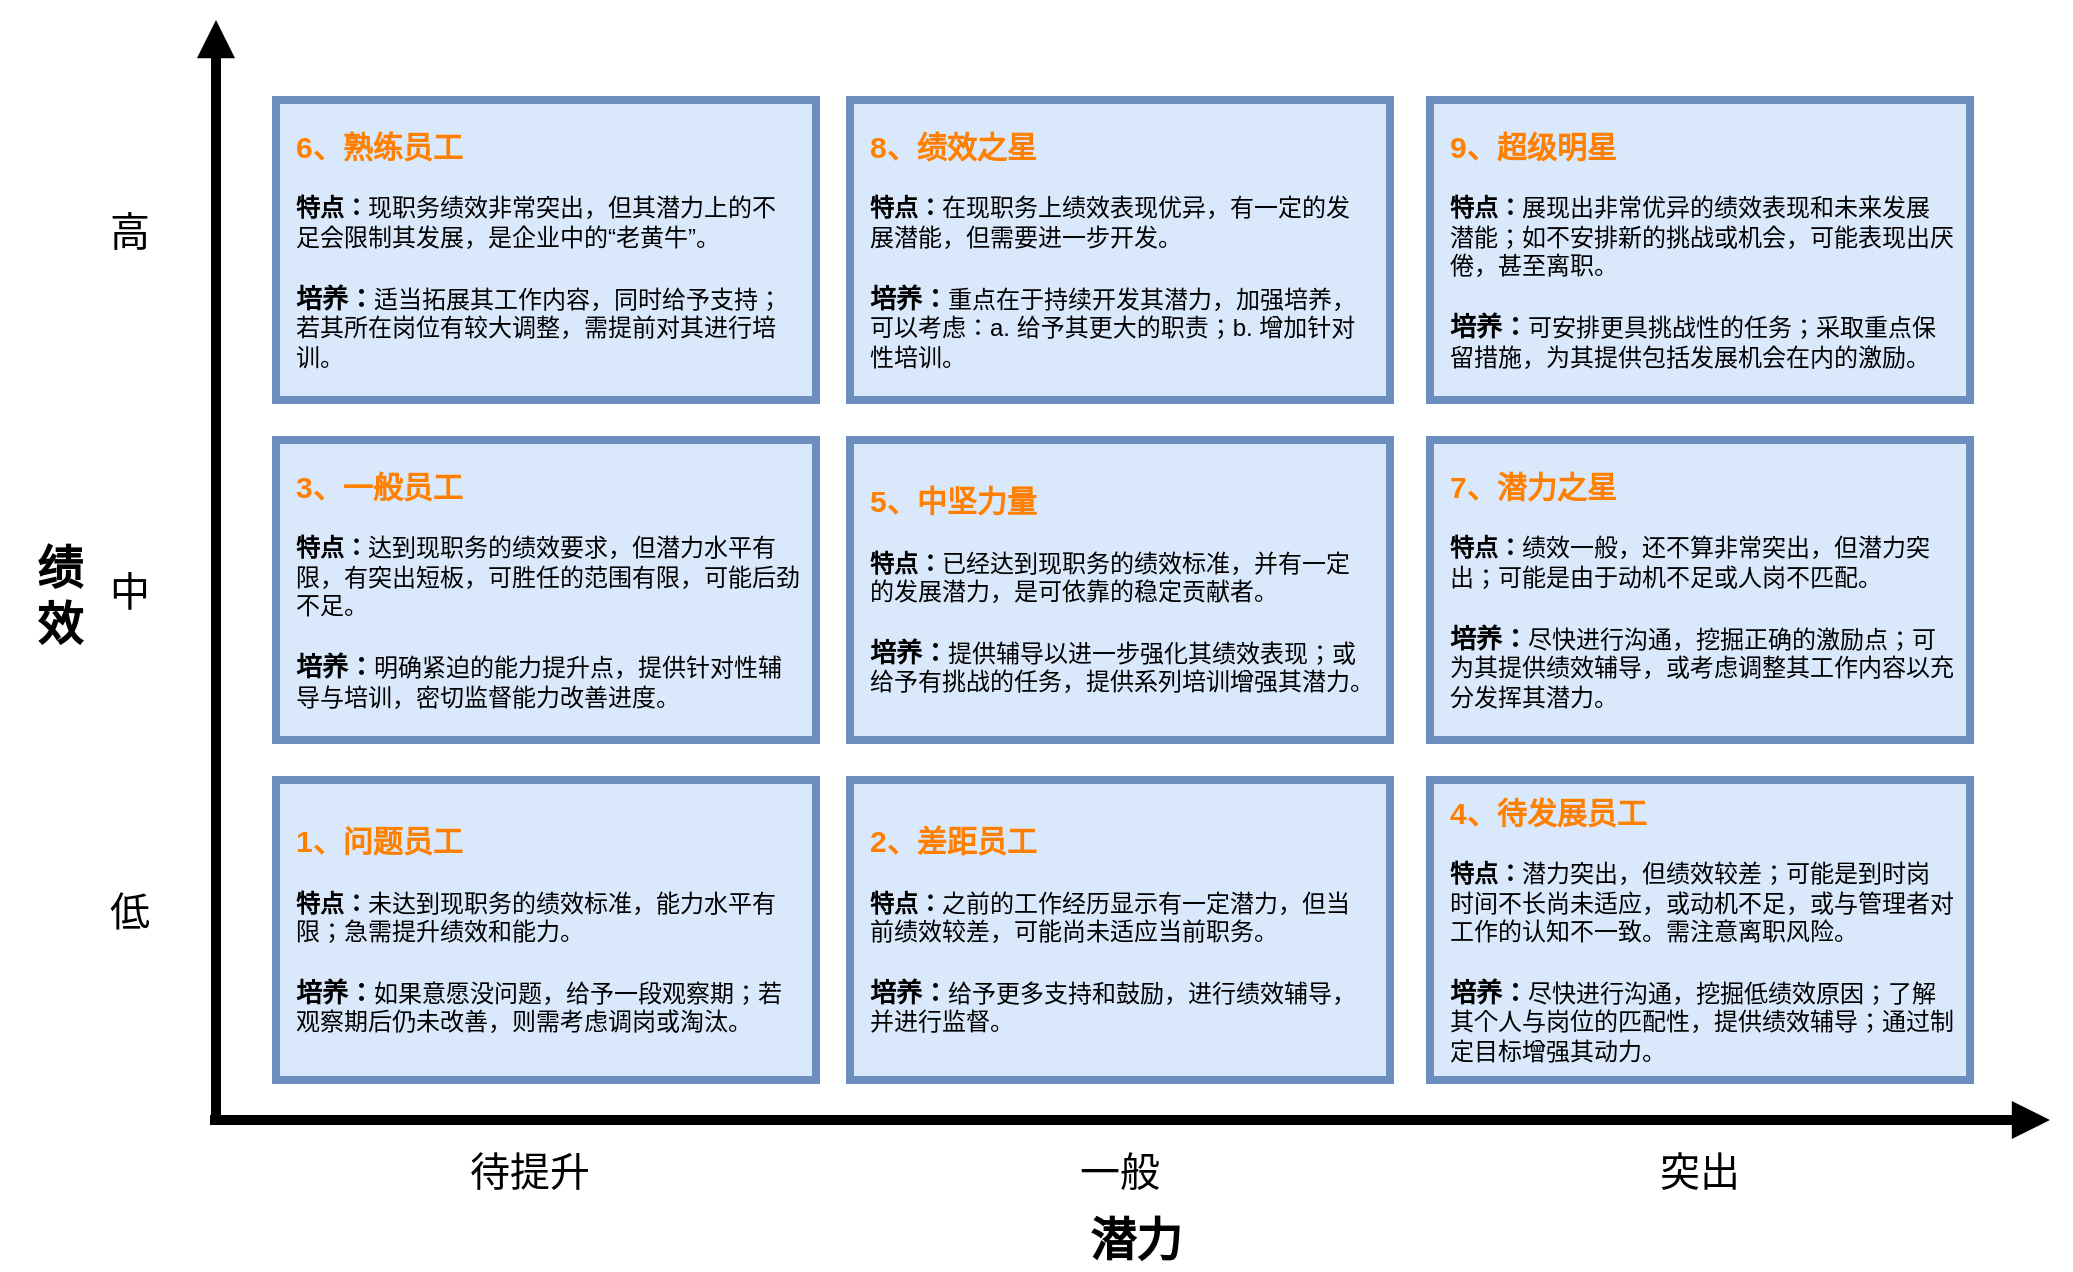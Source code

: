 <mxfile version="20.2.8" type="github">
  <diagram id="mD4rExLDaq35MiNyMCVW" name="第 1 页">
    <mxGraphModel dx="1572" dy="682" grid="0" gridSize="10" guides="1" tooltips="1" connect="1" arrows="1" fold="1" page="1" pageScale="1" pageWidth="1200" pageHeight="1600" math="0" shadow="0">
      <root>
        <mxCell id="0" />
        <mxCell id="1" parent="0" />
        <mxCell id="W41agP9IathKLNJRIBs5-1" value="" style="endArrow=block;html=1;rounded=0;strokeWidth=5;endFill=1;" edge="1" parent="1">
          <mxGeometry width="50" height="50" relative="1" as="geometry">
            <mxPoint x="153" y="630" as="sourcePoint" />
            <mxPoint x="153" y="80" as="targetPoint" />
          </mxGeometry>
        </mxCell>
        <mxCell id="W41agP9IathKLNJRIBs5-2" value="" style="endArrow=block;html=1;rounded=0;strokeWidth=5;endFill=1;" edge="1" parent="1">
          <mxGeometry width="50" height="50" relative="1" as="geometry">
            <mxPoint x="150" y="630" as="sourcePoint" />
            <mxPoint x="1070" y="630" as="targetPoint" />
          </mxGeometry>
        </mxCell>
        <mxCell id="W41agP9IathKLNJRIBs5-3" value="&lt;b&gt;&lt;font color=&quot;#ff8000&quot; style=&quot;font-size: 15px;&quot;&gt;6、熟练员工&lt;br&gt;&lt;/font&gt;&lt;/b&gt;&lt;br&gt;&lt;b&gt;特点：&lt;/b&gt;现职务绩效非常突出，但其潜力上的不足会限制其发展，是企业中的“老黄牛”。&lt;br&gt;&lt;b&gt;&lt;font style=&quot;font-size: 13px;&quot;&gt;&lt;br&gt;培养：&lt;/font&gt;&lt;/b&gt;适当拓展其工作内容，同时给予支持；若其所在岗位有较大调整，需提前对其进行培训。" style="rounded=0;whiteSpace=wrap;strokeWidth=4;fillColor=#dae8fc;strokeColor=#6c8ebf;shadow=0;sketch=0;fillStyle=auto;align=left;textDirection=ltr;spacingTop=0;spacing=10;spacingBottom=0;spacingRight=0;html=1;spacingLeft=0;fontFamily=Helvetica;" vertex="1" parent="1">
          <mxGeometry x="183" y="120" width="270" height="150" as="geometry" />
        </mxCell>
        <mxCell id="W41agP9IathKLNJRIBs5-4" value="绩&lt;br style=&quot;font-size: 23px;&quot;&gt;效" style="text;html=1;align=center;verticalAlign=middle;whiteSpace=wrap;rounded=0;shadow=0;sketch=0;fillStyle=auto;strokeWidth=4;fontSize=23;fontStyle=1" vertex="1" parent="1">
          <mxGeometry x="45" y="353" width="60" height="30" as="geometry" />
        </mxCell>
        <mxCell id="W41agP9IathKLNJRIBs5-5" value="高" style="text;html=1;align=center;verticalAlign=middle;whiteSpace=wrap;rounded=0;shadow=0;sketch=0;fillStyle=auto;strokeWidth=4;fontSize=20;fontStyle=0;fontColor=#000000;" vertex="1" parent="1">
          <mxGeometry x="80" y="170" width="60" height="30" as="geometry" />
        </mxCell>
        <mxCell id="W41agP9IathKLNJRIBs5-7" value="&lt;b&gt;&lt;font color=&quot;#ff8000&quot; style=&quot;font-size: 15px;&quot;&gt;3、一般员工&lt;br&gt;&lt;/font&gt;&lt;/b&gt;&lt;br&gt;&lt;b&gt;特点：&lt;/b&gt;达到现职务的绩效要求，但潜力水平有限，有突出短板，可胜任的范围有限，可能后劲不足。&lt;br&gt;&lt;b&gt;&lt;font style=&quot;font-size: 13px;&quot;&gt;&lt;br&gt;培养：&lt;/font&gt;&lt;/b&gt;明确紧迫的能力提升点，提供针对性辅导与培训，密切监督能力改善进度。" style="rounded=0;whiteSpace=wrap;strokeWidth=4;fillColor=#dae8fc;strokeColor=#6c8ebf;shadow=0;sketch=0;fillStyle=auto;align=left;textDirection=ltr;spacingTop=0;spacing=10;spacingBottom=0;spacingRight=0;html=1;spacingLeft=0;" vertex="1" parent="1">
          <mxGeometry x="183" y="290" width="270" height="150" as="geometry" />
        </mxCell>
        <mxCell id="W41agP9IathKLNJRIBs5-8" value="&lt;b&gt;&lt;font color=&quot;#ff8000&quot; style=&quot;font-size: 15px;&quot;&gt;1、问题员工&lt;br&gt;&lt;/font&gt;&lt;/b&gt;&lt;br&gt;&lt;b&gt;特点：&lt;/b&gt;未达到现职务的绩效标准，能力水平有限；急需提升绩效和能力。&lt;br&gt;&lt;b&gt;&lt;font style=&quot;font-size: 13px;&quot;&gt;&lt;br&gt;培养：&lt;/font&gt;&lt;/b&gt;如果意愿没问题，给予一段观察期；若观察期后仍未改善，则需考虑调岗或淘汰。" style="rounded=0;whiteSpace=wrap;strokeWidth=4;fillColor=#dae8fc;strokeColor=#6c8ebf;shadow=0;sketch=0;fillStyle=auto;align=left;textDirection=ltr;spacingTop=0;spacing=10;spacingBottom=0;spacingRight=0;html=1;spacingLeft=0;" vertex="1" parent="1">
          <mxGeometry x="183" y="460" width="270" height="150" as="geometry" />
        </mxCell>
        <mxCell id="W41agP9IathKLNJRIBs5-9" value="中" style="text;html=1;align=center;verticalAlign=middle;whiteSpace=wrap;rounded=0;shadow=0;sketch=0;fillStyle=auto;strokeWidth=4;fontSize=20;fontStyle=0;fontColor=#000000;" vertex="1" parent="1">
          <mxGeometry x="80" y="350" width="60" height="30" as="geometry" />
        </mxCell>
        <mxCell id="W41agP9IathKLNJRIBs5-10" value="低" style="text;html=1;align=center;verticalAlign=middle;whiteSpace=wrap;rounded=0;shadow=0;sketch=0;fillStyle=auto;strokeWidth=4;fontSize=20;fontStyle=0;fontColor=#000000;" vertex="1" parent="1">
          <mxGeometry x="80" y="510" width="60" height="30" as="geometry" />
        </mxCell>
        <mxCell id="W41agP9IathKLNJRIBs5-11" value="潜力" style="text;html=1;align=center;verticalAlign=middle;whiteSpace=wrap;rounded=0;shadow=0;sketch=0;fillStyle=auto;strokeWidth=4;fontSize=23;fontStyle=1" vertex="1" parent="1">
          <mxGeometry x="583" y="675" width="60" height="30" as="geometry" />
        </mxCell>
        <mxCell id="W41agP9IathKLNJRIBs5-12" value="突出" style="text;html=1;align=center;verticalAlign=middle;whiteSpace=wrap;rounded=0;shadow=0;sketch=0;fillStyle=auto;strokeWidth=4;fontSize=20;fontStyle=0;fontColor=#000000;" vertex="1" parent="1">
          <mxGeometry x="865" y="640" width="60" height="30" as="geometry" />
        </mxCell>
        <mxCell id="W41agP9IathKLNJRIBs5-13" value="一般" style="text;html=1;align=center;verticalAlign=middle;whiteSpace=wrap;rounded=0;shadow=0;sketch=0;fillStyle=auto;strokeWidth=4;fontSize=20;fontStyle=0;fontColor=#000000;" vertex="1" parent="1">
          <mxGeometry x="575" y="640" width="60" height="30" as="geometry" />
        </mxCell>
        <mxCell id="W41agP9IathKLNJRIBs5-14" value="待提升" style="text;html=1;align=center;verticalAlign=middle;whiteSpace=wrap;rounded=0;shadow=0;sketch=0;fillStyle=auto;strokeWidth=4;fontSize=20;fontStyle=0;fontColor=#000000;" vertex="1" parent="1">
          <mxGeometry x="270" y="640" width="80" height="30" as="geometry" />
        </mxCell>
        <mxCell id="W41agP9IathKLNJRIBs5-15" value="&lt;b&gt;&lt;font color=&quot;#ff8000&quot; style=&quot;font-size: 15px;&quot;&gt;2、差距员工&lt;br&gt;&lt;/font&gt;&lt;/b&gt;&lt;br&gt;&lt;b&gt;特点：&lt;/b&gt;之前的工作经历显示有一定潜力，但当前绩效较差，可能尚未适应当前职务。&lt;br&gt;&lt;b&gt;&lt;font style=&quot;font-size: 13px;&quot;&gt;&lt;br&gt;培养：&lt;/font&gt;&lt;/b&gt;给予更多支持和鼓励，进行绩效辅导，并进行监督。" style="rounded=0;whiteSpace=wrap;strokeWidth=4;fillColor=#dae8fc;strokeColor=#6c8ebf;shadow=0;sketch=0;fillStyle=auto;align=left;textDirection=ltr;spacingTop=0;spacing=10;spacingBottom=0;spacingRight=0;html=1;spacingLeft=0;" vertex="1" parent="1">
          <mxGeometry x="470" y="460" width="270" height="150" as="geometry" />
        </mxCell>
        <mxCell id="W41agP9IathKLNJRIBs5-16" value="&lt;b&gt;&lt;font color=&quot;#ff8000&quot; style=&quot;font-size: 15px;&quot;&gt;5、中坚力量&lt;br&gt;&lt;/font&gt;&lt;/b&gt;&lt;br&gt;&lt;b&gt;特点：&lt;/b&gt;已经达到现职务的绩效标准，并有一定的发展潜力，是可依靠的稳定贡献者。&lt;br&gt;&lt;b&gt;&lt;font style=&quot;font-size: 13px;&quot;&gt;&lt;br&gt;培养：&lt;/font&gt;&lt;/b&gt;提供辅导以进一步强化其绩效表现；或给予有挑战的任务，提供系列培训增强其潜力。" style="rounded=0;whiteSpace=wrap;strokeWidth=4;fillColor=#dae8fc;strokeColor=#6c8ebf;shadow=0;sketch=0;fillStyle=auto;align=left;textDirection=ltr;spacingTop=0;spacing=10;spacingBottom=0;spacingRight=0;html=1;spacingLeft=0;" vertex="1" parent="1">
          <mxGeometry x="470" y="290" width="270" height="150" as="geometry" />
        </mxCell>
        <mxCell id="W41agP9IathKLNJRIBs5-17" value="&lt;b&gt;&lt;font color=&quot;#ff8000&quot; style=&quot;font-size: 15px;&quot;&gt;8、绩效之星&lt;br&gt;&lt;/font&gt;&lt;/b&gt;&lt;br&gt;&lt;b&gt;特点：&lt;/b&gt;在现职务上绩效表现优异，有一定的发展潜能，但需要进一步开发。&lt;br&gt;&lt;b&gt;&lt;font style=&quot;font-size: 13px;&quot;&gt;&lt;br&gt;培养：&lt;/font&gt;&lt;/b&gt;重点在于持续开发其潜力，加强培养，可以考虑：a.&amp;nbsp;给予其更大的职责；b.&amp;nbsp;增加针对性培训。" style="rounded=0;whiteSpace=wrap;strokeWidth=4;fillColor=#dae8fc;strokeColor=#6c8ebf;shadow=0;sketch=0;fillStyle=auto;align=left;textDirection=ltr;spacingTop=0;spacing=10;spacingBottom=0;spacingRight=0;html=1;spacingLeft=0;" vertex="1" parent="1">
          <mxGeometry x="470" y="120" width="270" height="150" as="geometry" />
        </mxCell>
        <mxCell id="W41agP9IathKLNJRIBs5-18" value="&lt;b&gt;&lt;font color=&quot;#ff8000&quot; style=&quot;font-size: 15px;&quot;&gt;9、超级明星&lt;br&gt;&lt;/font&gt;&lt;/b&gt;&lt;br&gt;&lt;b&gt;特点：&lt;/b&gt;展现出非常优异的绩效表现和未来发展潜能；如不安排新的挑战或机会，可能表现出厌倦，甚至离职。&lt;br&gt;&lt;b&gt;&lt;font style=&quot;font-size: 13px;&quot;&gt;&lt;br&gt;培养：&lt;/font&gt;&lt;/b&gt;可安排更具挑战性的任务；采取重点保留措施，为其提供包括发展机会在内的激励。" style="rounded=0;whiteSpace=wrap;strokeWidth=4;fillColor=#dae8fc;strokeColor=#6c8ebf;shadow=0;sketch=0;fillStyle=auto;align=left;textDirection=ltr;spacingTop=0;spacing=10;spacingBottom=0;spacingRight=0;html=1;spacingLeft=0;" vertex="1" parent="1">
          <mxGeometry x="760" y="120" width="270" height="150" as="geometry" />
        </mxCell>
        <mxCell id="W41agP9IathKLNJRIBs5-19" value="&lt;b&gt;&lt;font color=&quot;#ff8000&quot; style=&quot;font-size: 15px;&quot;&gt;7、潜力之星&lt;br&gt;&lt;/font&gt;&lt;/b&gt;&lt;br&gt;&lt;b&gt;特点：&lt;/b&gt;绩效一般，还不算非常突出，但潜力突出；可能是由于动机不足或人岗不匹配。&lt;br&gt;&lt;b&gt;&lt;font style=&quot;font-size: 13px;&quot;&gt;&lt;br&gt;培养：&lt;/font&gt;&lt;/b&gt;尽快进行沟通，挖掘正确的激励点；可为其提供绩效辅导，或考虑调整其工作内容以充分发挥其潜力。" style="rounded=0;whiteSpace=wrap;strokeWidth=4;fillColor=#dae8fc;strokeColor=#6c8ebf;shadow=0;sketch=0;fillStyle=auto;align=left;textDirection=ltr;spacingTop=0;spacing=10;spacingBottom=0;spacingRight=0;html=1;spacingLeft=0;" vertex="1" parent="1">
          <mxGeometry x="760" y="290" width="270" height="150" as="geometry" />
        </mxCell>
        <mxCell id="W41agP9IathKLNJRIBs5-20" value="&lt;b&gt;&lt;font color=&quot;#ff8000&quot; style=&quot;font-size: 15px;&quot;&gt;4、待发展员工&lt;br&gt;&lt;/font&gt;&lt;/b&gt;&lt;br&gt;&lt;b&gt;特点：&lt;/b&gt;潜力突出，但绩效较差；可能是到时岗时间不长尚未适应，或动机不足，或与管理者对工作的认知不一致。需注意离职风险。&lt;br&gt;&lt;b&gt;&lt;font style=&quot;font-size: 13px;&quot;&gt;&lt;br&gt;培养：&lt;/font&gt;&lt;/b&gt;尽快进行沟通，挖掘低绩效原因；了解其个人与岗位的匹配性，提供绩效辅导；通过制定目标增强其动力。" style="rounded=0;whiteSpace=wrap;strokeWidth=4;fillColor=#dae8fc;strokeColor=#6c8ebf;shadow=0;sketch=0;fillStyle=auto;align=left;textDirection=ltr;spacingTop=0;spacing=10;spacingBottom=0;spacingRight=0;html=1;spacingLeft=0;" vertex="1" parent="1">
          <mxGeometry x="760" y="460" width="270" height="150" as="geometry" />
        </mxCell>
      </root>
    </mxGraphModel>
  </diagram>
</mxfile>
